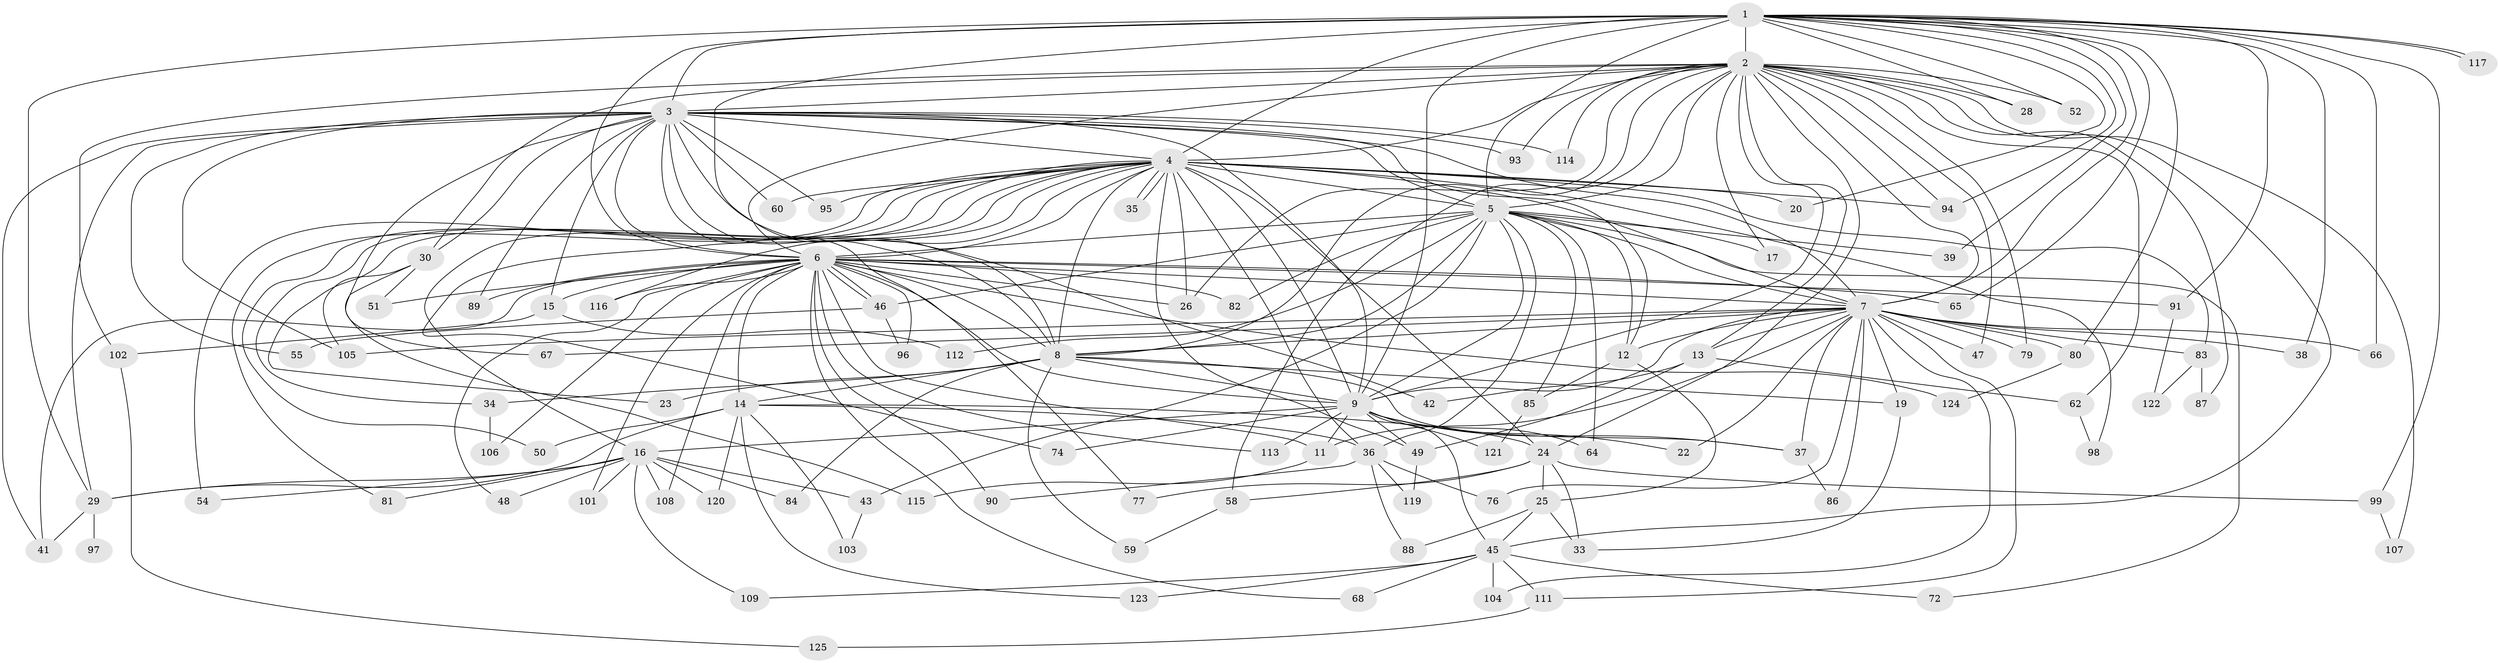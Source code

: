// Generated by graph-tools (version 1.1) at 2025/23/03/03/25 07:23:47]
// undirected, 102 vertices, 236 edges
graph export_dot {
graph [start="1"]
  node [color=gray90,style=filled];
  1 [super="+10"];
  2 [super="+32"];
  3 [super="+18"];
  4 [super="+56"];
  5 [super="+27"];
  6 [super="+69"];
  7 [super="+31"];
  8 [super="+73"];
  9 [super="+21"];
  11 [super="+78"];
  12 [super="+70"];
  13;
  14 [super="+71"];
  15 [super="+63"];
  16 [super="+40"];
  17;
  19;
  20;
  22;
  23;
  24 [super="+44"];
  25 [super="+100"];
  26;
  28;
  29 [super="+92"];
  30;
  33;
  34;
  35;
  36 [super="+57"];
  37;
  38;
  39;
  41 [super="+118"];
  42;
  43;
  45 [super="+61"];
  46 [super="+53"];
  47;
  48;
  49 [super="+75"];
  50;
  51;
  52;
  54;
  55;
  58;
  59;
  60;
  62;
  64;
  65;
  66;
  67;
  68;
  72;
  74;
  76;
  77;
  79;
  80;
  81;
  82;
  83;
  84;
  85;
  86;
  87;
  88;
  89;
  90;
  91;
  93;
  94 [super="+126"];
  95;
  96;
  97;
  98;
  99;
  101;
  102;
  103;
  104;
  105 [super="+110"];
  106;
  107;
  108;
  109;
  111;
  112;
  113;
  114;
  115;
  116;
  117;
  119;
  120;
  121;
  122;
  123;
  124;
  125;
  1 -- 2 [weight=3];
  1 -- 3 [weight=2];
  1 -- 4 [weight=2];
  1 -- 5 [weight=3];
  1 -- 6 [weight=2];
  1 -- 7 [weight=2];
  1 -- 8 [weight=2];
  1 -- 9 [weight=2];
  1 -- 20;
  1 -- 29;
  1 -- 52;
  1 -- 65;
  1 -- 91;
  1 -- 94;
  1 -- 99;
  1 -- 117;
  1 -- 117;
  1 -- 66;
  1 -- 38;
  1 -- 39;
  1 -- 80;
  1 -- 28;
  2 -- 3;
  2 -- 4;
  2 -- 5;
  2 -- 6;
  2 -- 7;
  2 -- 8;
  2 -- 9;
  2 -- 13;
  2 -- 17;
  2 -- 26;
  2 -- 28;
  2 -- 30;
  2 -- 45;
  2 -- 47;
  2 -- 52;
  2 -- 58;
  2 -- 62;
  2 -- 79;
  2 -- 87;
  2 -- 94;
  2 -- 102;
  2 -- 107;
  2 -- 114;
  2 -- 93;
  2 -- 24;
  3 -- 4;
  3 -- 5;
  3 -- 6 [weight=2];
  3 -- 7;
  3 -- 8;
  3 -- 9;
  3 -- 12;
  3 -- 15 [weight=2];
  3 -- 29;
  3 -- 30;
  3 -- 41;
  3 -- 42;
  3 -- 55;
  3 -- 60;
  3 -- 67;
  3 -- 77;
  3 -- 89;
  3 -- 93;
  3 -- 95;
  3 -- 105;
  3 -- 114;
  4 -- 5;
  4 -- 6;
  4 -- 7 [weight=2];
  4 -- 8;
  4 -- 9 [weight=2];
  4 -- 16;
  4 -- 20;
  4 -- 23;
  4 -- 24;
  4 -- 34;
  4 -- 35;
  4 -- 35;
  4 -- 49;
  4 -- 50;
  4 -- 54;
  4 -- 60;
  4 -- 74;
  4 -- 81;
  4 -- 83;
  4 -- 95;
  4 -- 98;
  4 -- 116;
  4 -- 26;
  4 -- 36;
  4 -- 94;
  5 -- 6 [weight=2];
  5 -- 7;
  5 -- 8;
  5 -- 9;
  5 -- 12;
  5 -- 17;
  5 -- 36;
  5 -- 39;
  5 -- 43;
  5 -- 64;
  5 -- 72;
  5 -- 82;
  5 -- 85;
  5 -- 112;
  5 -- 46;
  6 -- 7;
  6 -- 8;
  6 -- 9;
  6 -- 11;
  6 -- 14;
  6 -- 15;
  6 -- 26;
  6 -- 41 [weight=2];
  6 -- 46;
  6 -- 46;
  6 -- 48;
  6 -- 51;
  6 -- 65;
  6 -- 68;
  6 -- 82;
  6 -- 89;
  6 -- 90;
  6 -- 91;
  6 -- 96;
  6 -- 101;
  6 -- 106;
  6 -- 108;
  6 -- 113;
  6 -- 116;
  6 -- 124;
  7 -- 8;
  7 -- 9;
  7 -- 11;
  7 -- 13;
  7 -- 19;
  7 -- 22;
  7 -- 37;
  7 -- 38;
  7 -- 47;
  7 -- 66;
  7 -- 67;
  7 -- 76;
  7 -- 79;
  7 -- 80;
  7 -- 83;
  7 -- 86;
  7 -- 104;
  7 -- 105;
  7 -- 111;
  7 -- 12;
  8 -- 9;
  8 -- 14;
  8 -- 19;
  8 -- 23;
  8 -- 34;
  8 -- 59;
  8 -- 84;
  8 -- 37;
  9 -- 16;
  9 -- 22;
  9 -- 37;
  9 -- 45;
  9 -- 64;
  9 -- 74;
  9 -- 113;
  9 -- 121;
  9 -- 11;
  9 -- 49;
  11 -- 115;
  12 -- 25;
  12 -- 85;
  13 -- 42;
  13 -- 49;
  13 -- 62;
  14 -- 24;
  14 -- 36;
  14 -- 50;
  14 -- 120;
  14 -- 123;
  14 -- 29;
  14 -- 103;
  15 -- 112;
  15 -- 102;
  16 -- 43;
  16 -- 48;
  16 -- 54;
  16 -- 81;
  16 -- 84;
  16 -- 101;
  16 -- 109;
  16 -- 108;
  16 -- 120;
  16 -- 29;
  19 -- 33;
  24 -- 25;
  24 -- 33;
  24 -- 58;
  24 -- 77;
  24 -- 99;
  25 -- 88;
  25 -- 45;
  25 -- 33;
  29 -- 97 [weight=2];
  29 -- 41;
  30 -- 51;
  30 -- 115;
  30 -- 105;
  34 -- 106;
  36 -- 76;
  36 -- 88;
  36 -- 90;
  36 -- 119;
  37 -- 86;
  43 -- 103;
  45 -- 68;
  45 -- 72;
  45 -- 104;
  45 -- 109;
  45 -- 111;
  45 -- 123;
  46 -- 55;
  46 -- 96;
  49 -- 119;
  58 -- 59;
  62 -- 98;
  80 -- 124;
  83 -- 87;
  83 -- 122;
  85 -- 121;
  91 -- 122;
  99 -- 107;
  102 -- 125;
  111 -- 125;
}
